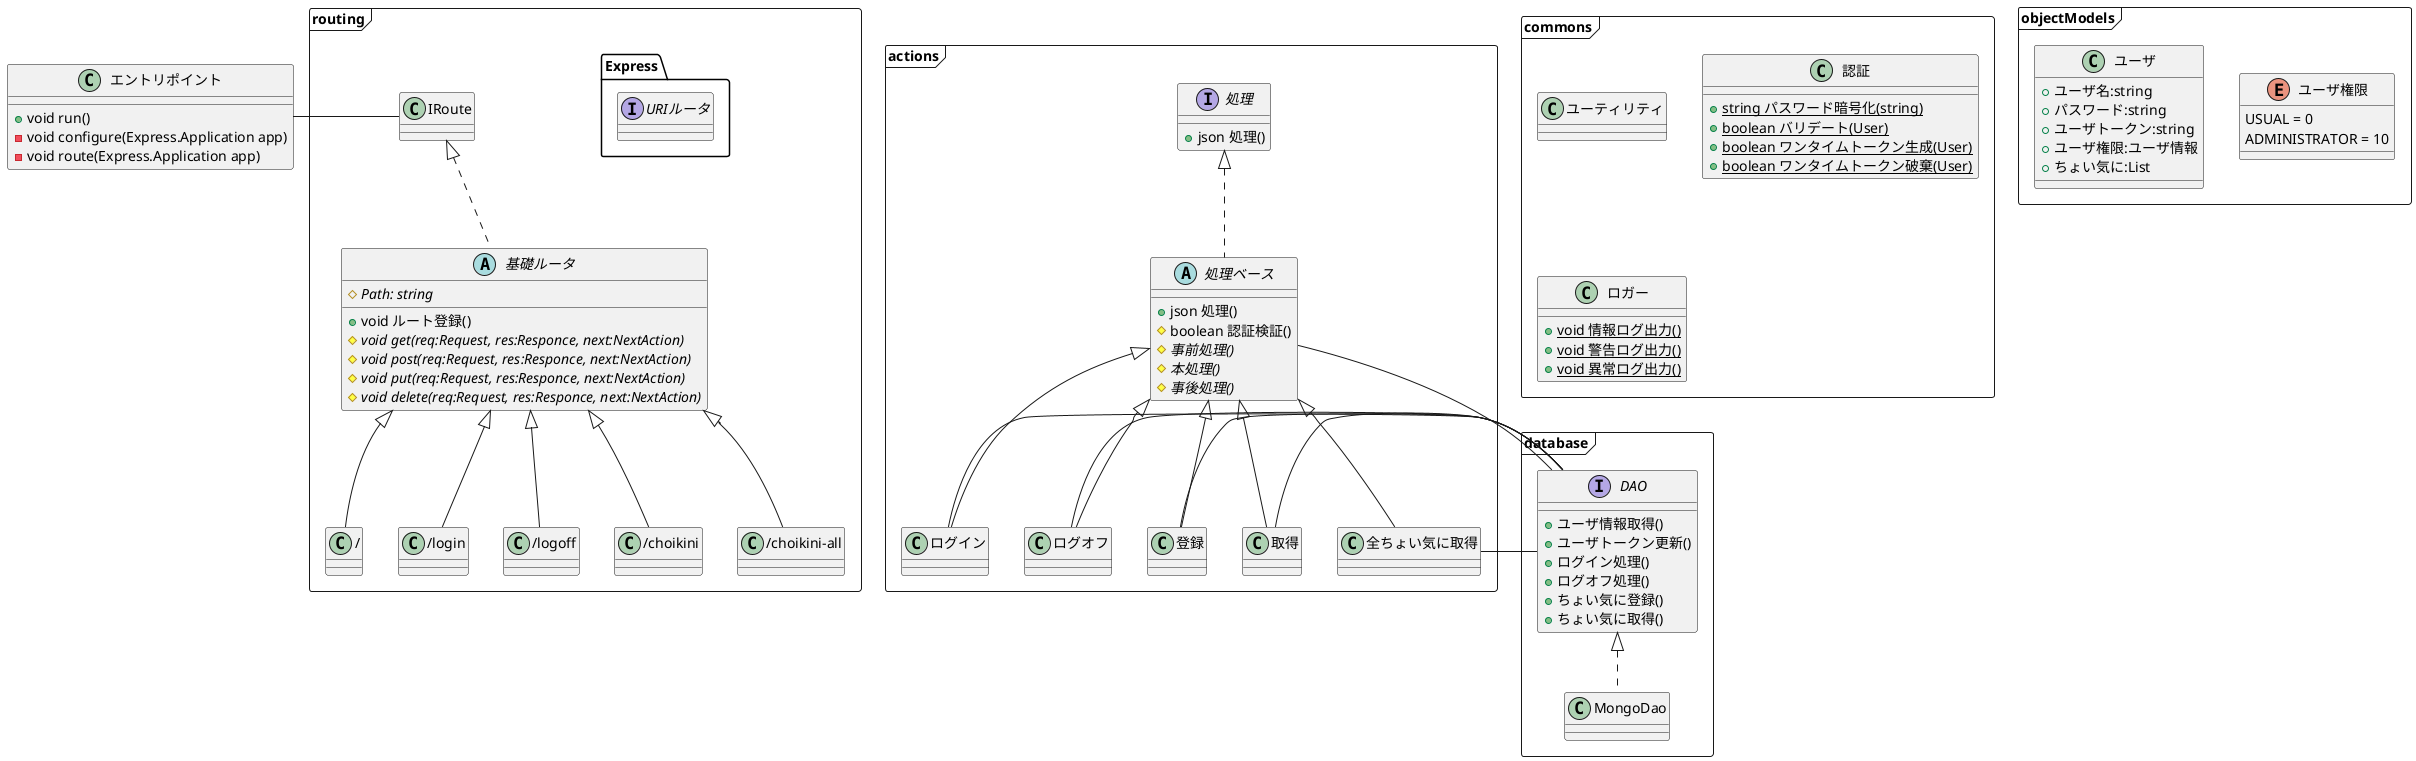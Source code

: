 @startuml

    
    package commons <<Frame>> {
        class ユーティリティ {

        }

        class 認証 {
            +{static} string パスワード暗号化(string)
            +{static} boolean バリデート(User)
            +{static} boolean ワンタイムトークン生成(User)
            +{static} boolean ワンタイムトークン破棄(User)
        }

        class Logger as "ロガー" {
            +{static} void 情報ログ出力()
            +{static} void 警告ログ出力()
            +{static} void 異常ログ出力()
            
        }
        
    }
    
    
    class Application as "エントリポイント" {
        +void run()
        -void configure(Express.Application app)
        -void route(Express.Application app)
    }

    package routing <<Frame>> {

        Application - IRoute
        interface Express.IRoute as "URIルータ" {
        }

        IRoute <|.. RouteBase
        abstract class RouteBase as "基礎ルータ" {
            #{abstract}Path: string
            +void ルート登録()
            #{abstract}void get(req:Request, res:Responce, next:NextAction)
            #{abstract}void post(req:Request, res:Responce, next:NextAction)
            #{abstract}void put(req:Request, res:Responce, next:NextAction)
            #{abstract}void delete(req:Request, res:Responce, next:NextAction)
        }

        RouteBase <|-- Index
        class Index as "/" {
        }

        RouteBase <|-- Login
        class Login as "/login" {
        }

        RouteBase <|-- Logoff
        class Logoff as "/logoff" {
        }

        RouteBase <|-- Choikini
        class Choikini as "/choikini" {
        }
        
        RouteBase <|-- ChoikiniAll
        class ChoikiniAll as "/choikini-all" {
        }

    }
    
    
    package actions <<Frame>> {
        interface IActionable as "処理" {
            +json 処理()
        }

        IActionable <|.. ActionBase
        abstract class ActionBase as "処理ベース" {
            +json 処理()
            #boolean 認証検証()
            #{abstract} 事前処理()
            #{abstract} 本処理()
            #{abstract} 事後処理()
        }
        
        ActionBase <|-- LoginAction
        class LoginAction as "ログイン" {
        }
        
        ActionBase <|-- LogoffAction
        class LogoffAction as "ログオフ" {
        }

        ActionBase <|-- RegistAction
        class RegistAction as "登録" {
        }

        ActionBase <|-- SelectAction
        class SelectAction as "取得" {
        }

        ActionBase <|-- SelectAllAction
        class SelectAllAction as "全ちょい気に取得" {
        }

    }
    
    
    
    package database <<Frame>> {

        ActionBase - Dao
        LoginAction - Dao
        LogoffAction - Dao
        RegistAction - Dao
        SelectAction - Dao
        SelectAllAction - Dao
        interface Dao as "DAO" {
            +ユーザ情報取得()
            +ユーザトークン更新()
            +ログイン処理()
            +ログオフ処理()
            +ちょい気に登録()
            +ちょい気に取得()
            
        }

        Dao <|.. MongoDao
        class MongoDao {
        }

    }
    
    
    package objectModels <<Frame>> {
        enum userAuthType as "ユーザ権限" {
            USUAL = 0
            ADMINISTRATOR = 10
        }
    
        class User as "ユーザ" {
            +ユーザ名:string
            +パスワード:string
            +ユーザトークン:string
            +ユーザ権限:ユーザ情報
            +ちょい気に:List
        }
 
    }



@enduml

